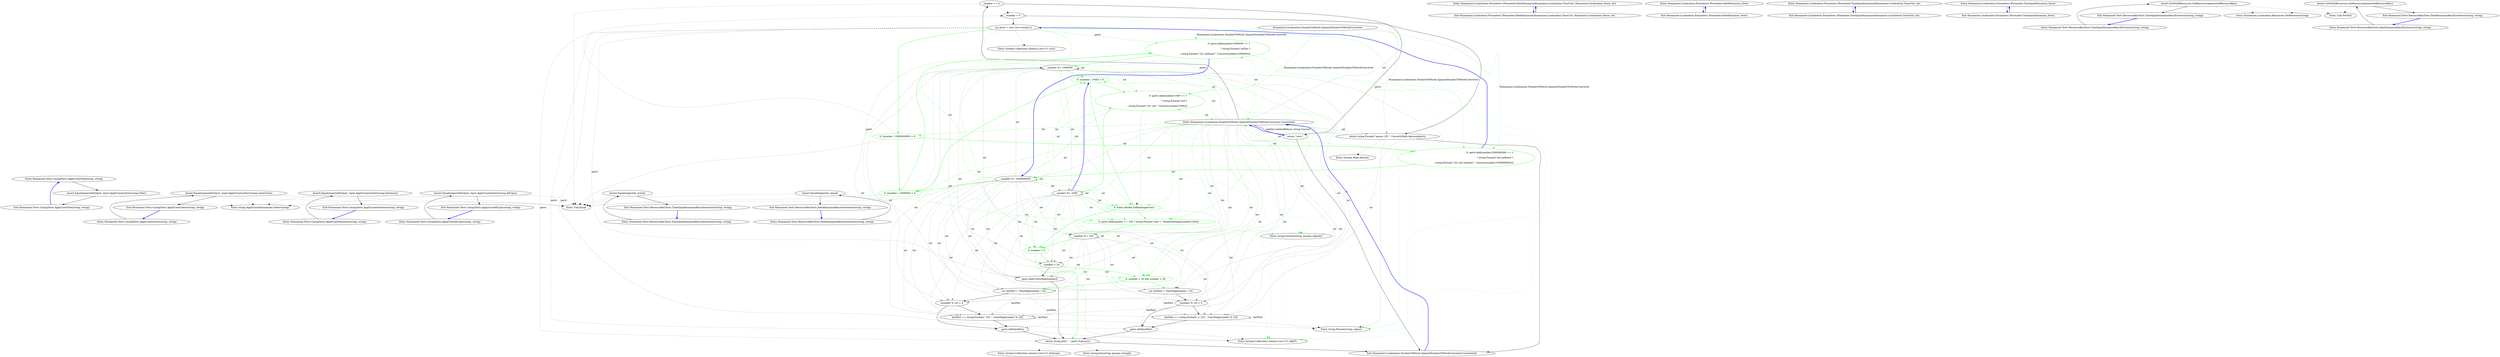digraph  {
n0 [cluster="Humanizer.Tests.CasingTests.ApplyCaseTitle(string, string)", label="Entry Humanizer.Tests.CasingTests.ApplyCaseTitle(string, string)", span="12-12"];
n1 [cluster="Humanizer.Tests.CasingTests.ApplyCaseTitle(string, string)", label="Assert.Equal(expectedOutput, input.ApplyCase(LetterCasing.Title))", span="14-14"];
n2 [cluster="Humanizer.Tests.CasingTests.ApplyCaseTitle(string, string)", label="Exit Humanizer.Tests.CasingTests.ApplyCaseTitle(string, string)", span="12-12"];
n3 [cluster="string.ApplyCase(Humanizer.LetterCasing)", label="Entry string.ApplyCase(Humanizer.LetterCasing)", span="15-15"];
n4 [cluster="Unk.Equal", label="Entry Unk.Equal", span=""];
n5 [cluster="Humanizer.Tests.CasingTests.ApplyCaseLower(string, string)", label="Entry Humanizer.Tests.CasingTests.ApplyCaseLower(string, string)", span="22-22"];
n6 [cluster="Humanizer.Tests.CasingTests.ApplyCaseLower(string, string)", label="Assert.Equal(expectedOutput, input.ApplyCase(LetterCasing.LowerCase))", span="24-24"];
n7 [cluster="Humanizer.Tests.CasingTests.ApplyCaseLower(string, string)", label="Exit Humanizer.Tests.CasingTests.ApplyCaseLower(string, string)", span="22-22"];
n8 [cluster="Humanizer.Tests.CasingTests.ApplyCaseSentence(string, string)", label="Entry Humanizer.Tests.CasingTests.ApplyCaseSentence(string, string)", span="31-31"];
n9 [cluster="Humanizer.Tests.CasingTests.ApplyCaseSentence(string, string)", label="Assert.Equal(expectedOutput, input.ApplyCase(LetterCasing.Sentence))", span="33-33"];
n10 [cluster="Humanizer.Tests.CasingTests.ApplyCaseSentence(string, string)", label="Exit Humanizer.Tests.CasingTests.ApplyCaseSentence(string, string)", span="31-31"];
n11 [cluster="Humanizer.Tests.CasingTests.ApplyCaseAllCaps(string, string)", label="Entry Humanizer.Tests.CasingTests.ApplyCaseAllCaps(string, string)", span="40-40"];
n12 [cluster="Humanizer.Tests.CasingTests.ApplyCaseAllCaps(string, string)", label="Assert.Equal(expectedOutput, input.ApplyCase(LetterCasing.AllCaps))", span="42-42"];
n13 [cluster="Humanizer.Tests.CasingTests.ApplyCaseAllCaps(string, string)", label="Exit Humanizer.Tests.CasingTests.ApplyCaseAllCaps(string, string)", span="40-40"];
m0_2 [cluster="Humanizer.Localisation.Formatters.IFormatter.DateHumanize(Humanizer.Localisation.TimeUnit, Humanizer.Localisation.Tense, int)", file="EnglishNumberToWordsConverter.cs", label="Entry Humanizer.Localisation.Formatters.IFormatter.DateHumanize(Humanizer.Localisation.TimeUnit, Humanizer.Localisation.Tense, int)", span="10-10"];
m0_3 [cluster="Humanizer.Localisation.Formatters.IFormatter.DateHumanize(Humanizer.Localisation.TimeUnit, Humanizer.Localisation.Tense, int)", file="EnglishNumberToWordsConverter.cs", label="Exit Humanizer.Localisation.Formatters.IFormatter.DateHumanize(Humanizer.Localisation.TimeUnit, Humanizer.Localisation.Tense, int)", span="10-10"];
m0_0 [cluster="Humanizer.Localisation.Formatters.IFormatter.DateHumanize_Now()", file="EnglishNumberToWordsConverter.cs", label="Entry Humanizer.Localisation.Formatters.IFormatter.DateHumanize_Now()", span="9-9"];
m0_1 [cluster="Humanizer.Localisation.Formatters.IFormatter.DateHumanize_Now()", file="EnglishNumberToWordsConverter.cs", label="Exit Humanizer.Localisation.Formatters.IFormatter.DateHumanize_Now()", span="9-9"];
m0_6 [cluster="Humanizer.Localisation.Formatters.IFormatter.TimeSpanHumanize(Humanizer.Localisation.TimeUnit, int)", file="EnglishNumberToWordsConverter.cs", label="Entry Humanizer.Localisation.Formatters.IFormatter.TimeSpanHumanize(Humanizer.Localisation.TimeUnit, int)", span="13-13"];
m0_7 [cluster="Humanizer.Localisation.Formatters.IFormatter.TimeSpanHumanize(Humanizer.Localisation.TimeUnit, int)", file="EnglishNumberToWordsConverter.cs", label="Exit Humanizer.Localisation.Formatters.IFormatter.TimeSpanHumanize(Humanizer.Localisation.TimeUnit, int)", span="13-13"];
m0_4 [cluster="Humanizer.Localisation.Formatters.IFormatter.TimeSpanHumanize_Zero()", file="EnglishNumberToWordsConverter.cs", label="Entry Humanizer.Localisation.Formatters.IFormatter.TimeSpanHumanize_Zero()", span="12-12"];
m0_5 [cluster="Humanizer.Localisation.Formatters.IFormatter.TimeSpanHumanize_Zero()", file="EnglishNumberToWordsConverter.cs", label="Exit Humanizer.Localisation.Formatters.IFormatter.TimeSpanHumanize_Zero()", span="12-12"];
m1_4 [cluster="Humanizer.Tests.ResourceKeyTests.TimeSpanHumanizeKeysGeneration(string, string)", file="NumberToWordsTests.cs", label="Entry Humanizer.Tests.ResourceKeyTests.TimeSpanHumanizeKeysGeneration(string, string)", span="18-18"];
m1_5 [cluster="Humanizer.Tests.ResourceKeyTests.TimeSpanHumanizeKeysGeneration(string, string)", file="NumberToWordsTests.cs", label="Assert.Equal(expected, actual)", span="20-20"];
m1_6 [cluster="Humanizer.Tests.ResourceKeyTests.TimeSpanHumanizeKeysGeneration(string, string)", file="NumberToWordsTests.cs", label="Exit Humanizer.Tests.ResourceKeyTests.TimeSpanHumanizeKeysGeneration(string, string)", span="18-18"];
m1_11 [cluster="Unk.NotNull", file="NumberToWordsTests.cs", label="Entry Unk.NotNull", span=""];
m1_12 [cluster="Humanizer.Tests.ResourceKeyTests.TimeSpanHumanizeKeysExistence(string, string)", file="NumberToWordsTests.cs", label="Entry Humanizer.Tests.ResourceKeyTests.TimeSpanHumanizeKeysExistence(string, string)", span="32-32"];
m1_13 [cluster="Humanizer.Tests.ResourceKeyTests.TimeSpanHumanizeKeysExistence(string, string)", file="NumberToWordsTests.cs", label="Assert.NotNull(Resources.GetResource(generatedResourceKey))", span="34-34"];
m1_14 [cluster="Humanizer.Tests.ResourceKeyTests.TimeSpanHumanizeKeysExistence(string, string)", file="NumberToWordsTests.cs", label="Exit Humanizer.Tests.ResourceKeyTests.TimeSpanHumanizeKeysExistence(string, string)", span="32-32"];
m1_0 [cluster="Humanizer.Tests.ResourceKeyTests.DateHumanizeKeysGeneration(string, string)", file="NumberToWordsTests.cs", label="Entry Humanizer.Tests.ResourceKeyTests.DateHumanizeKeysGeneration(string, string)", span="11-11"];
m1_1 [cluster="Humanizer.Tests.ResourceKeyTests.DateHumanizeKeysGeneration(string, string)", file="NumberToWordsTests.cs", label="Assert.Equal(expected, actual)", span="13-13"];
m1_2 [cluster="Humanizer.Tests.ResourceKeyTests.DateHumanizeKeysGeneration(string, string)", file="NumberToWordsTests.cs", label="Exit Humanizer.Tests.ResourceKeyTests.DateHumanizeKeysGeneration(string, string)", span="11-11"];
m1_10 [cluster="Humanizer.Localisation.Resources.GetResource(string)", file="NumberToWordsTests.cs", label="Entry Humanizer.Localisation.Resources.GetResource(string)", span="16-16"];
m1_7 [cluster="Humanizer.Tests.ResourceKeyTests.DateHumanizeKeysExistence(string, string)", file="NumberToWordsTests.cs", label="Entry Humanizer.Tests.ResourceKeyTests.DateHumanizeKeysExistence(string, string)", span="25-25"];
m1_8 [cluster="Humanizer.Tests.ResourceKeyTests.DateHumanizeKeysExistence(string, string)", file="NumberToWordsTests.cs", label="Assert.NotNull(Resources.GetResource(generatedResourceKey))", span="27-27"];
m1_9 [cluster="Humanizer.Tests.ResourceKeyTests.DateHumanizeKeysExistence(string, string)", file="NumberToWordsTests.cs", label="Exit Humanizer.Tests.ResourceKeyTests.DateHumanizeKeysExistence(string, string)", span="25-25"];
m3_32 [cluster="System.Math.Abs(int)", file="SpanishNumberToWordsConverter.cs", label="Entry System.Math.Abs(int)", span="0-0"];
m3_3 [cluster="Humanizer.Localisation.NumberToWords.SpanishNumberToWordsConverter.Convert(int)", file="SpanishNumberToWordsConverter.cs", label="number < 0", span="16-16"];
m3_34 [cluster="System.Collections.Generic.List<T>.List()", file="SpanishNumberToWordsConverter.cs", label="Entry System.Collections.Generic.List<T>.List()", span="0-0"];
m3_37 [cluster="System.Collections.Generic.List<T>.ToArray()", file="SpanishNumberToWordsConverter.cs", label="Entry System.Collections.Generic.List<T>.ToArray()", span="0-0"];
m3_11 [cluster="Humanizer.Localisation.NumberToWords.SpanishNumberToWordsConverter.Convert(int)", file="SpanishNumberToWordsConverter.cs", label="number %= 1000000", span="36-36"];
m3_36 [cluster="System.Collections.Generic.List<T>.Add(T)", file="SpanishNumberToWordsConverter.cs", label="Entry System.Collections.Generic.List<T>.Add(T)", span="0-0"];
m3_0 [cluster="Humanizer.Localisation.NumberToWords.SpanishNumberToWordsConverter.Convert(int)", file="SpanishNumberToWordsConverter.cs", label="Entry Humanizer.Localisation.NumberToWords.SpanishNumberToWordsConverter.Convert(int)", span="11-11"];
m3_1 [cluster="Humanizer.Localisation.NumberToWords.SpanishNumberToWordsConverter.Convert(int)", file="SpanishNumberToWordsConverter.cs", label="number == 0", span="13-13"];
m3_2 [cluster="Humanizer.Localisation.NumberToWords.SpanishNumberToWordsConverter.Convert(int)", file="SpanishNumberToWordsConverter.cs", label="return ''cero'';", span="14-14"];
m3_35 [cluster="string.Format(string, params object[])", file="SpanishNumberToWordsConverter.cs", label="Entry string.Format(string, params object[])", span="0-0"];
m3_38 [cluster="string.Join(string, params string[])", file="SpanishNumberToWordsConverter.cs", label="Entry string.Join(string, params string[])", span="0-0"];
m3_8 [cluster="Humanizer.Localisation.NumberToWords.SpanishNumberToWordsConverter.Convert(int)", file="SpanishNumberToWordsConverter.cs", label="number %= 1000000000", span="27-27"];
m3_9 [cluster="Humanizer.Localisation.NumberToWords.SpanishNumberToWordsConverter.Convert(int)", color=green, community=0, file="SpanishNumberToWordsConverter.cs", label="0: (number / 1000000) > 0", span="30-30"];
m3_10 [cluster="Humanizer.Localisation.NumberToWords.SpanishNumberToWordsConverter.Convert(int)", color=green, community=0, file="SpanishNumberToWordsConverter.cs", label="0: parts.Add(number/1000000 == 1\r\n                    ? string.Format(''millón'')\r\n                    : string.Format(''{0} millones'', Convert(number/1000000)))", span="32-34"];
m3_12 [cluster="Humanizer.Localisation.NumberToWords.SpanishNumberToWordsConverter.Convert(int)", color=green, community=0, file="SpanishNumberToWordsConverter.cs", label="0: (number / 1000) > 0", span="39-39"];
m3_13 [cluster="Humanizer.Localisation.NumberToWords.SpanishNumberToWordsConverter.Convert(int)", color=green, community=0, file="SpanishNumberToWordsConverter.cs", label="0: parts.Add(number/1000 == 1\r\n                    ? string.Format(''mil'')\r\n                    : string.Format(''{0} mil'', Convert(number/1000)))", span="41-43"];
m3_14 [cluster="Humanizer.Localisation.NumberToWords.SpanishNumberToWordsConverter.Convert(int)", file="SpanishNumberToWordsConverter.cs", label="number %= 1000", span="45-45"];
m3_5 [cluster="Humanizer.Localisation.NumberToWords.SpanishNumberToWordsConverter.Convert(int)", file="SpanishNumberToWordsConverter.cs", label="var parts = new List<string>()", span="19-19"];
m3_6 [cluster="Humanizer.Localisation.NumberToWords.SpanishNumberToWordsConverter.Convert(int)", color=green, community=0, file="SpanishNumberToWordsConverter.cs", label="0: (number / 1000000000) > 0", span="21-21"];
m3_7 [cluster="Humanizer.Localisation.NumberToWords.SpanishNumberToWordsConverter.Convert(int)", color=green, community=0, file="SpanishNumberToWordsConverter.cs", label="0: parts.Add(number/1000000000 == 1\r\n                    ? string.Format(''mil millones'')\r\n                    : string.Format(''{0} mil millones'', Convert(number/1000000000)))", span="23-25"];
m3_15 [cluster="double.ToHeadingArrow()", color=green, community=0, file="SpanishNumberToWordsConverter.cs", label="0: Entry double.ToHeadingArrow()", span="41-41"];
m3_16 [cluster="Humanizer.Localisation.NumberToWords.SpanishNumberToWordsConverter.Convert(int)", color=green, community=0, file="SpanishNumberToWordsConverter.cs", label="0: parts.Add(number == 100 ? string.Format(''cien'') : HundredsMap[(number/100)])", span="50-50"];
m3_18 [cluster="Humanizer.Localisation.NumberToWords.SpanishNumberToWordsConverter.Convert(int)", color=green, community=0, file="SpanishNumberToWordsConverter.cs", label="0: number > 0", span="54-54"];
m3_17 [cluster="Humanizer.Localisation.NumberToWords.SpanishNumberToWordsConverter.Convert(int)", file="SpanishNumberToWordsConverter.cs", label="number %= 100", span="51-51"];
m3_19 [cluster="Humanizer.Localisation.NumberToWords.SpanishNumberToWordsConverter.Convert(int)", file="SpanishNumberToWordsConverter.cs", label="number < 20", span="56-56"];
m3_30 [cluster="Humanizer.Localisation.NumberToWords.SpanishNumberToWordsConverter.Convert(int)", file="SpanishNumberToWordsConverter.cs", label="return string.Join('' '', parts.ToArray());", span="76-76"];
m3_21 [cluster="Humanizer.Localisation.NumberToWords.SpanishNumberToWordsConverter.Convert(int)", color=green, community=0, file="SpanishNumberToWordsConverter.cs", label="0: number > 20 && number < 30", span="58-58"];
m3_22 [cluster="Humanizer.Localisation.NumberToWords.SpanishNumberToWordsConverter.Convert(int)", file="SpanishNumberToWordsConverter.cs", label="var lastPart = TensMap[number / 10]", span="60-60"];
m3_26 [cluster="Humanizer.Localisation.NumberToWords.SpanishNumberToWordsConverter.Convert(int)", file="SpanishNumberToWordsConverter.cs", label="var lastPart = TensMap[number / 10]", span="68-68"];
m3_4 [cluster="Humanizer.Localisation.NumberToWords.SpanishNumberToWordsConverter.Convert(int)", file="SpanishNumberToWordsConverter.cs", label="return string.Format(''menos {0}'', Convert(Math.Abs(number)));", span="17-17"];
m3_20 [cluster="Humanizer.Localisation.NumberToWords.SpanishNumberToWordsConverter.Convert(int)", file="SpanishNumberToWordsConverter.cs", label="parts.Add(UnitsMap[number])", span="57-57"];
m3_23 [cluster="Humanizer.Localisation.NumberToWords.SpanishNumberToWordsConverter.Convert(int)", file="SpanishNumberToWordsConverter.cs", label="(number % 10) > 0", span="61-61"];
m3_24 [cluster="Humanizer.Localisation.NumberToWords.SpanishNumberToWordsConverter.Convert(int)", file="SpanishNumberToWordsConverter.cs", label="lastPart += string.Format('' {0}'', UnitsMap[number % 10])", span="62-62"];
m3_27 [cluster="Humanizer.Localisation.NumberToWords.SpanishNumberToWordsConverter.Convert(int)", file="SpanishNumberToWordsConverter.cs", label="(number % 10) > 0", span="69-69"];
m3_28 [cluster="Humanizer.Localisation.NumberToWords.SpanishNumberToWordsConverter.Convert(int)", file="SpanishNumberToWordsConverter.cs", label="lastPart += string.Format('' y {0}'', UnitsMap[number % 10])", span="70-70"];
m3_25 [cluster="Humanizer.Localisation.NumberToWords.SpanishNumberToWordsConverter.Convert(int)", file="SpanishNumberToWordsConverter.cs", label="parts.Add(lastPart)", span="64-64"];
m3_29 [cluster="Humanizer.Localisation.NumberToWords.SpanishNumberToWordsConverter.Convert(int)", file="SpanishNumberToWordsConverter.cs", label="parts.Add(lastPart)", span="72-72"];
m3_31 [cluster="Humanizer.Localisation.NumberToWords.SpanishNumberToWordsConverter.Convert(int)", file="SpanishNumberToWordsConverter.cs", label="Exit Humanizer.Localisation.NumberToWords.SpanishNumberToWordsConverter.Convert(int)", span="11-11"];
m3_33 [cluster="string.Format(string, object)", file="SpanishNumberToWordsConverter.cs", label="Entry string.Format(string, object)", span="0-0"];
m3_43 [file="SpanishNumberToWordsConverter.cs", label="Humanizer.Localisation.NumberToWords.SpanishNumberToWordsConverter", span=""];
n0 -> n1  [key=0, style=solid];
n1 -> n2  [key=0, style=solid];
n1 -> n3  [key=2, style=dotted];
n1 -> n4  [key=2, style=dotted];
n2 -> n0  [color=blue, key=0, style=bold];
n5 -> n6  [key=0, style=solid];
n6 -> n7  [key=0, style=solid];
n6 -> n3  [key=2, style=dotted];
n6 -> n4  [key=2, style=dotted];
n7 -> n5  [color=blue, key=0, style=bold];
n8 -> n9  [key=0, style=solid];
n9 -> n10  [key=0, style=solid];
n9 -> n3  [key=2, style=dotted];
n9 -> n4  [key=2, style=dotted];
n10 -> n8  [color=blue, key=0, style=bold];
n11 -> n12  [key=0, style=solid];
n12 -> n13  [key=0, style=solid];
n12 -> n3  [key=2, style=dotted];
n12 -> n4  [key=2, style=dotted];
n13 -> n11  [color=blue, key=0, style=bold];
m0_2 -> m0_3  [key=0, style=solid];
m0_3 -> m0_2  [color=blue, key=0, style=bold];
m0_0 -> m0_1  [key=0, style=solid];
m0_1 -> m0_0  [color=blue, key=0, style=bold];
m0_6 -> m0_7  [key=0, style=solid];
m0_7 -> m0_6  [color=blue, key=0, style=bold];
m0_4 -> m0_5  [key=0, style=solid];
m0_5 -> m0_4  [color=blue, key=0, style=bold];
m1_4 -> m1_5  [key=0, style=solid];
m1_5 -> m1_6  [key=0, style=solid];
m1_5 -> n4  [key=2, style=dotted];
m1_6 -> m1_4  [color=blue, key=0, style=bold];
m1_12 -> m1_13  [key=0, style=solid];
m1_13 -> m1_14  [key=0, style=solid];
m1_13 -> m1_10  [key=2, style=dotted];
m1_13 -> m1_11  [key=2, style=dotted];
m1_14 -> m1_12  [color=blue, key=0, style=bold];
m1_0 -> m1_1  [key=0, style=solid];
m1_1 -> m1_2  [key=0, style=solid];
m1_1 -> n4  [key=2, style=dotted];
m1_2 -> m1_0  [color=blue, key=0, style=bold];
m1_7 -> m1_8  [key=0, style=solid];
m1_8 -> m1_9  [key=0, style=solid];
m1_8 -> m1_10  [key=2, style=dotted];
m1_8 -> m1_11  [key=2, style=dotted];
m1_9 -> m1_7  [color=blue, key=0, style=bold];
m3_3 -> m3_5  [key=0, style=solid];
m3_3 -> m3_4  [key=0, style=solid];
m3_11 -> m3_12  [color=green, key=0, style=solid];
m3_11 -> m3_13  [color=green, key=1, label=int, style=dashed];
m3_11 -> m3_15  [color=green, key=1, label=int, style=dashed];
m3_11 -> m3_16  [color=green, key=1, label=int, style=dashed];
m3_11 -> m3_18  [color=green, key=1, label=int, style=dashed];
m3_11 -> m3_21  [color=green, key=1, label=int, style=dashed];
m3_11 -> m3_11  [color=darkseagreen4, key=1, label=int, style=dashed];
m3_11 -> m3_14  [color=darkseagreen4, key=1, label=int, style=dashed];
m3_11 -> m3_17  [color=darkseagreen4, key=1, label=int, style=dashed];
m3_11 -> m3_19  [color=darkseagreen4, key=1, label=int, style=dashed];
m3_11 -> m3_20  [color=darkseagreen4, key=1, label=int, style=dashed];
m3_11 -> m3_22  [color=darkseagreen4, key=1, label=int, style=dashed];
m3_11 -> m3_23  [color=darkseagreen4, key=1, label=int, style=dashed];
m3_11 -> m3_24  [color=darkseagreen4, key=1, label=int, style=dashed];
m3_11 -> m3_26  [color=darkseagreen4, key=1, label=int, style=dashed];
m3_11 -> m3_27  [color=darkseagreen4, key=1, label=int, style=dashed];
m3_11 -> m3_28  [color=darkseagreen4, key=1, label=int, style=dashed];
m3_0 -> m3_1  [key=0, style=solid];
m3_0 -> m3_6  [color=green, key=1, label=int, style=dashed];
m3_0 -> m3_7  [color=green, key=1, label=int, style=dashed];
m3_0 -> m3_9  [color=green, key=1, label=int, style=dashed];
m3_0 -> m3_10  [color=green, key=1, label=int, style=dashed];
m3_0 -> m3_12  [color=green, key=1, label=int, style=dashed];
m3_0 -> m3_13  [color=green, key=1, label=int, style=dashed];
m3_0 -> m3_15  [color=green, key=1, label=int, style=dashed];
m3_0 -> m3_16  [color=green, key=1, label=int, style=dashed];
m3_0 -> m3_18  [color=green, key=1, label=int, style=dashed];
m3_0 -> m3_21  [color=green, key=1, label=int, style=dashed];
m3_0 -> m3_3  [color=darkseagreen4, key=1, label=int, style=dashed];
m3_0 -> m3_4  [color=darkseagreen4, key=1, label=int, style=dashed];
m3_0 -> m3_8  [color=darkseagreen4, key=1, label=int, style=dashed];
m3_0 -> m3_11  [color=darkseagreen4, key=1, label=int, style=dashed];
m3_0 -> m3_14  [color=darkseagreen4, key=1, label=int, style=dashed];
m3_0 -> m3_17  [color=darkseagreen4, key=1, label=int, style=dashed];
m3_0 -> m3_19  [color=darkseagreen4, key=1, label=int, style=dashed];
m3_0 -> m3_20  [color=darkseagreen4, key=1, label=int, style=dashed];
m3_0 -> m3_22  [color=darkseagreen4, key=1, label=int, style=dashed];
m3_0 -> m3_23  [color=darkseagreen4, key=1, label=int, style=dashed];
m3_0 -> m3_24  [color=darkseagreen4, key=1, label=int, style=dashed];
m3_0 -> m3_26  [color=darkseagreen4, key=1, label=int, style=dashed];
m3_0 -> m3_27  [color=darkseagreen4, key=1, label=int, style=dashed];
m3_0 -> m3_28  [color=darkseagreen4, key=1, label=int, style=dashed];
m3_0 -> m3_2  [color=darkorchid, key=3, label="method methodReturn string Convert", style=bold];
m3_1 -> m3_2  [key=0, style=solid];
m3_1 -> m3_3  [key=2, style=dotted];
m3_1 -> n4  [key=2, style=dotted];
m3_2 -> m3_0  [color=blue, key=0, style=bold];
m3_2 -> m3_31  [key=0, style=solid];
m3_8 -> m3_9  [color=green, key=0, style=solid];
m3_8 -> m3_10  [color=green, key=1, label=int, style=dashed];
m3_8 -> m3_12  [color=green, key=1, label=int, style=dashed];
m3_8 -> m3_13  [color=green, key=1, label=int, style=dashed];
m3_8 -> m3_15  [color=green, key=1, label=int, style=dashed];
m3_8 -> m3_16  [color=green, key=1, label=int, style=dashed];
m3_8 -> m3_18  [color=green, key=1, label=int, style=dashed];
m3_8 -> m3_21  [color=green, key=1, label=int, style=dashed];
m3_8 -> m3_8  [color=darkseagreen4, key=1, label=int, style=dashed];
m3_8 -> m3_11  [color=darkseagreen4, key=1, label=int, style=dashed];
m3_8 -> m3_14  [color=darkseagreen4, key=1, label=int, style=dashed];
m3_8 -> m3_17  [color=darkseagreen4, key=1, label=int, style=dashed];
m3_8 -> m3_19  [color=darkseagreen4, key=1, label=int, style=dashed];
m3_8 -> m3_20  [color=darkseagreen4, key=1, label=int, style=dashed];
m3_8 -> m3_22  [color=darkseagreen4, key=1, label=int, style=dashed];
m3_8 -> m3_23  [color=darkseagreen4, key=1, label=int, style=dashed];
m3_8 -> m3_24  [color=darkseagreen4, key=1, label=int, style=dashed];
m3_8 -> m3_26  [color=darkseagreen4, key=1, label=int, style=dashed];
m3_8 -> m3_27  [color=darkseagreen4, key=1, label=int, style=dashed];
m3_8 -> m3_28  [color=darkseagreen4, key=1, label=int, style=dashed];
m3_9 -> m3_10  [color=green, key=0, style=solid];
m3_9 -> m3_11  [key=2, style=dotted];
m3_9 -> n4  [key=2, style=dotted];
m3_9 -> m3_12  [color=green, key=0, style=solid];
m3_10 -> m3_8  [color=blue, key=0, style=bold];
m3_10 -> m3_11  [color=green, key=0, style=solid];
m3_10 -> m3_35  [color=green, key=2, style=dotted];
m3_10 -> m3_0  [color=green, key=2, style=dotted];
m3_10 -> m3_33  [color=green, key=2, style=dotted];
m3_10 -> m3_36  [color=green, key=2, style=dotted];
m3_12 -> m3_13  [color=green, key=0, style=solid];
m3_12 -> m3_15  [color=green, key=0, style=solid];
m3_13 -> m3_14  [color=green, key=0, style=solid];
m3_13 -> m3_15  [key=2, style=dotted];
m3_13 -> n4  [key=2, style=dotted];
m3_13 -> m3_35  [color=green, key=2, style=dotted];
m3_13 -> m3_0  [color=green, key=2, style=dotted];
m3_13 -> m3_33  [color=green, key=2, style=dotted];
m3_13 -> m3_36  [color=green, key=2, style=dotted];
m3_14 -> m3_12  [color=blue, key=0, style=bold];
m3_14 -> m3_15  [color=green, key=0, style=solid];
m3_14 -> m3_16  [color=green, key=1, label=int, style=dashed];
m3_14 -> m3_18  [color=green, key=1, label=int, style=dashed];
m3_14 -> m3_21  [color=green, key=1, label=int, style=dashed];
m3_14 -> m3_14  [color=darkseagreen4, key=1, label=int, style=dashed];
m3_14 -> m3_17  [color=darkseagreen4, key=1, label=int, style=dashed];
m3_14 -> m3_19  [color=darkseagreen4, key=1, label=int, style=dashed];
m3_14 -> m3_20  [color=darkseagreen4, key=1, label=int, style=dashed];
m3_14 -> m3_22  [color=darkseagreen4, key=1, label=int, style=dashed];
m3_14 -> m3_23  [color=darkseagreen4, key=1, label=int, style=dashed];
m3_14 -> m3_24  [color=darkseagreen4, key=1, label=int, style=dashed];
m3_14 -> m3_26  [color=darkseagreen4, key=1, label=int, style=dashed];
m3_14 -> m3_27  [color=darkseagreen4, key=1, label=int, style=dashed];
m3_14 -> m3_28  [color=darkseagreen4, key=1, label=int, style=dashed];
m3_5 -> m3_6  [color=green, key=0, style=solid];
m3_5 -> m3_7  [color=green, key=1, label=parts, style=dashed];
m3_5 -> m3_10  [color=green, key=1, label=parts, style=dashed];
m3_5 -> m3_13  [color=green, key=1, label=parts, style=dashed];
m3_5 -> m3_16  [color=green, key=1, label=parts, style=dashed];
m3_5 -> m3_34  [key=2, style=dotted];
m3_5 -> m3_20  [color=darkseagreen4, key=1, label=parts, style=dashed];
m3_5 -> m3_25  [color=darkseagreen4, key=1, label=parts, style=dashed];
m3_5 -> m3_29  [color=darkseagreen4, key=1, label=parts, style=dashed];
m3_5 -> m3_30  [color=darkseagreen4, key=1, label=parts, style=dashed];
m3_6 -> m3_7  [color=green, key=0, style=solid];
m3_6 -> m3_3  [key=2, style=dotted];
m3_6 -> n4  [key=2, style=dotted];
m3_6 -> m3_9  [color=green, key=0, style=solid];
m3_7 -> m3_5  [color=blue, key=0, style=bold];
m3_7 -> m3_8  [color=green, key=0, style=solid];
m3_7 -> m3_35  [color=green, key=2, style=dotted];
m3_7 -> m3_0  [color=green, key=2, style=dotted];
m3_7 -> m3_33  [color=green, key=2, style=dotted];
m3_7 -> m3_36  [color=green, key=2, style=dotted];
m3_15 -> m3_16  [color=green, key=0, style=solid];
m3_15 -> m3_18  [color=green, key=0, style=solid];
m3_16 -> m3_17  [color=green, key=0, style=solid];
m3_16 -> m3_35  [color=green, key=2, style=dotted];
m3_16 -> m3_36  [color=green, key=2, style=dotted];
m3_18 -> m3_19  [color=green, key=0, style=solid];
m3_18 -> m3_30  [color=green, key=0, style=solid];
m3_17 -> m3_18  [color=green, key=0, style=solid];
m3_17 -> m3_21  [color=green, key=1, label=int, style=dashed];
m3_17 -> m3_17  [color=darkseagreen4, key=1, label=int, style=dashed];
m3_17 -> m3_19  [color=darkseagreen4, key=1, label=int, style=dashed];
m3_17 -> m3_20  [color=darkseagreen4, key=1, label=int, style=dashed];
m3_17 -> m3_22  [color=darkseagreen4, key=1, label=int, style=dashed];
m3_17 -> m3_23  [color=darkseagreen4, key=1, label=int, style=dashed];
m3_17 -> m3_24  [color=darkseagreen4, key=1, label=int, style=dashed];
m3_17 -> m3_26  [color=darkseagreen4, key=1, label=int, style=dashed];
m3_17 -> m3_27  [color=darkseagreen4, key=1, label=int, style=dashed];
m3_17 -> m3_28  [color=darkseagreen4, key=1, label=int, style=dashed];
m3_19 -> m3_21  [color=green, key=0, style=solid];
m3_19 -> m3_20  [key=0, style=solid];
m3_30 -> m3_31  [key=0, style=solid];
m3_30 -> m3_37  [key=2, style=dotted];
m3_30 -> m3_38  [key=2, style=dotted];
m3_21 -> m3_22  [color=green, key=0, style=solid];
m3_21 -> m3_26  [color=green, key=0, style=solid];
m3_22 -> m3_23  [key=0, style=solid];
m3_22 -> m3_24  [color=darkseagreen4, key=1, label=lastPart, style=dashed];
m3_22 -> m3_25  [color=darkseagreen4, key=1, label=lastPart, style=dashed];
m3_26 -> m3_27  [key=0, style=solid];
m3_26 -> m3_28  [color=darkseagreen4, key=1, label=lastPart, style=dashed];
m3_26 -> m3_29  [color=darkseagreen4, key=1, label=lastPart, style=dashed];
m3_4 -> m3_0  [key=2, style=dotted];
m3_4 -> m3_33  [key=2, style=dotted];
m3_4 -> m3_31  [key=0, style=solid];
m3_4 -> m3_32  [key=2, style=dotted];
m3_20 -> m3_36  [key=2, style=dotted];
m3_20 -> m3_30  [key=0, style=solid];
m3_23 -> m3_24  [key=0, style=solid];
m3_23 -> m3_25  [key=0, style=solid];
m3_24 -> m3_33  [key=2, style=dotted];
m3_24 -> m3_24  [color=darkseagreen4, key=1, label=lastPart, style=dashed];
m3_24 -> m3_25  [key=0, style=solid];
m3_27 -> m3_28  [key=0, style=solid];
m3_27 -> m3_29  [key=0, style=solid];
m3_28 -> m3_33  [key=2, style=dotted];
m3_28 -> m3_28  [color=darkseagreen4, key=1, label=lastPart, style=dashed];
m3_28 -> m3_29  [key=0, style=solid];
m3_25 -> m3_36  [key=2, style=dotted];
m3_25 -> m3_30  [key=0, style=solid];
m3_29 -> m3_36  [key=2, style=dotted];
m3_29 -> m3_30  [key=0, style=solid];
m3_31 -> m3_0  [color=blue, key=0, style=bold];
m3_43 -> m3_7  [color=green, key=1, label="Humanizer.Localisation.NumberToWords.SpanishNumberToWordsConverter", style=dashed];
m3_43 -> m3_10  [color=green, key=1, label="Humanizer.Localisation.NumberToWords.SpanishNumberToWordsConverter", style=dashed];
m3_43 -> m3_13  [color=green, key=1, label="Humanizer.Localisation.NumberToWords.SpanishNumberToWordsConverter", style=dashed];
m3_43 -> m3_4  [color=darkseagreen4, key=1, label="Humanizer.Localisation.NumberToWords.SpanishNumberToWordsConverter", style=dashed];
}
